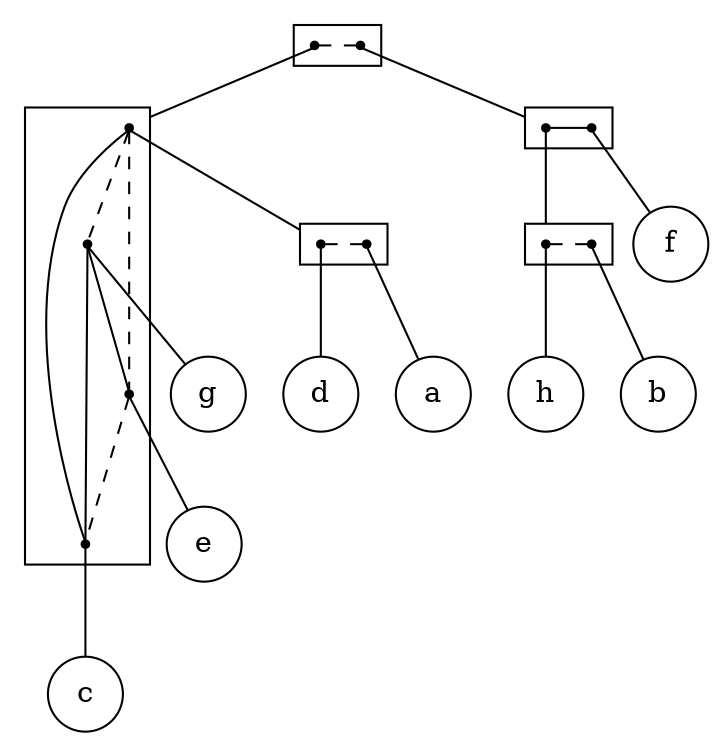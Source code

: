 strict digraph "plain_2-structure_with_threshold" {
compound=true;
fontname=Verdana;
fontsize=12;
newrank=true;
node [shape=circle];
g;
e;
c;
f;
d;
a;
h;
b;
subgraph cluster_cdghebaf {
rank=same;
node [shape=point];
s_gecad -> s_hbf  [color=black, style=dashed, arrowhead=none];
}

subgraph cluster_gecad {
node [shape=point];
s_da -> s_g  [color=black, style=dashed, arrowhead=none];
s_da -> s_e  [color=black, style=dashed, arrowhead=none];
s_da -> s_c  [color=black, style=solid, arrowhead=none];
s_g -> s_e  [color=black, style=solid, arrowhead=none];
s_g -> s_c  [color=black, style=solid, arrowhead=none];
s_e -> s_c  [color=black, style=dashed, arrowhead=none];
}

subgraph cluster_hbf {
rank=same;
node [shape=point];
s_hb -> s_f  [color=black, style=solid, arrowhead=none];
}

subgraph cluster_da {
rank=same;
node [shape=point];
s_d -> s_a  [color=black, style=dashed, arrowhead=none];
}

subgraph cluster_hb {
rank=same;
node [shape=point];
s_h -> s_b  [color=black, style=dashed, arrowhead=none];
}

s_gecad -> s_da  [lhead=cluster_gecad, arrowhead=none];
s_hbf -> s_hb  [lhead=cluster_hbf, arrowhead=none];
s_da -> s_d  [lhead=cluster_da, arrowhead=none];
s_g -> g  [arrowhead=none];
s_e -> e  [arrowhead=none];
s_c -> c  [arrowhead=none];
s_hb -> s_h  [lhead=cluster_hb, arrowhead=none];
s_f -> f  [arrowhead=none];
s_d -> d  [arrowhead=none];
s_a -> a  [arrowhead=none];
s_h -> h  [arrowhead=none];
s_b -> b  [arrowhead=none];
}
